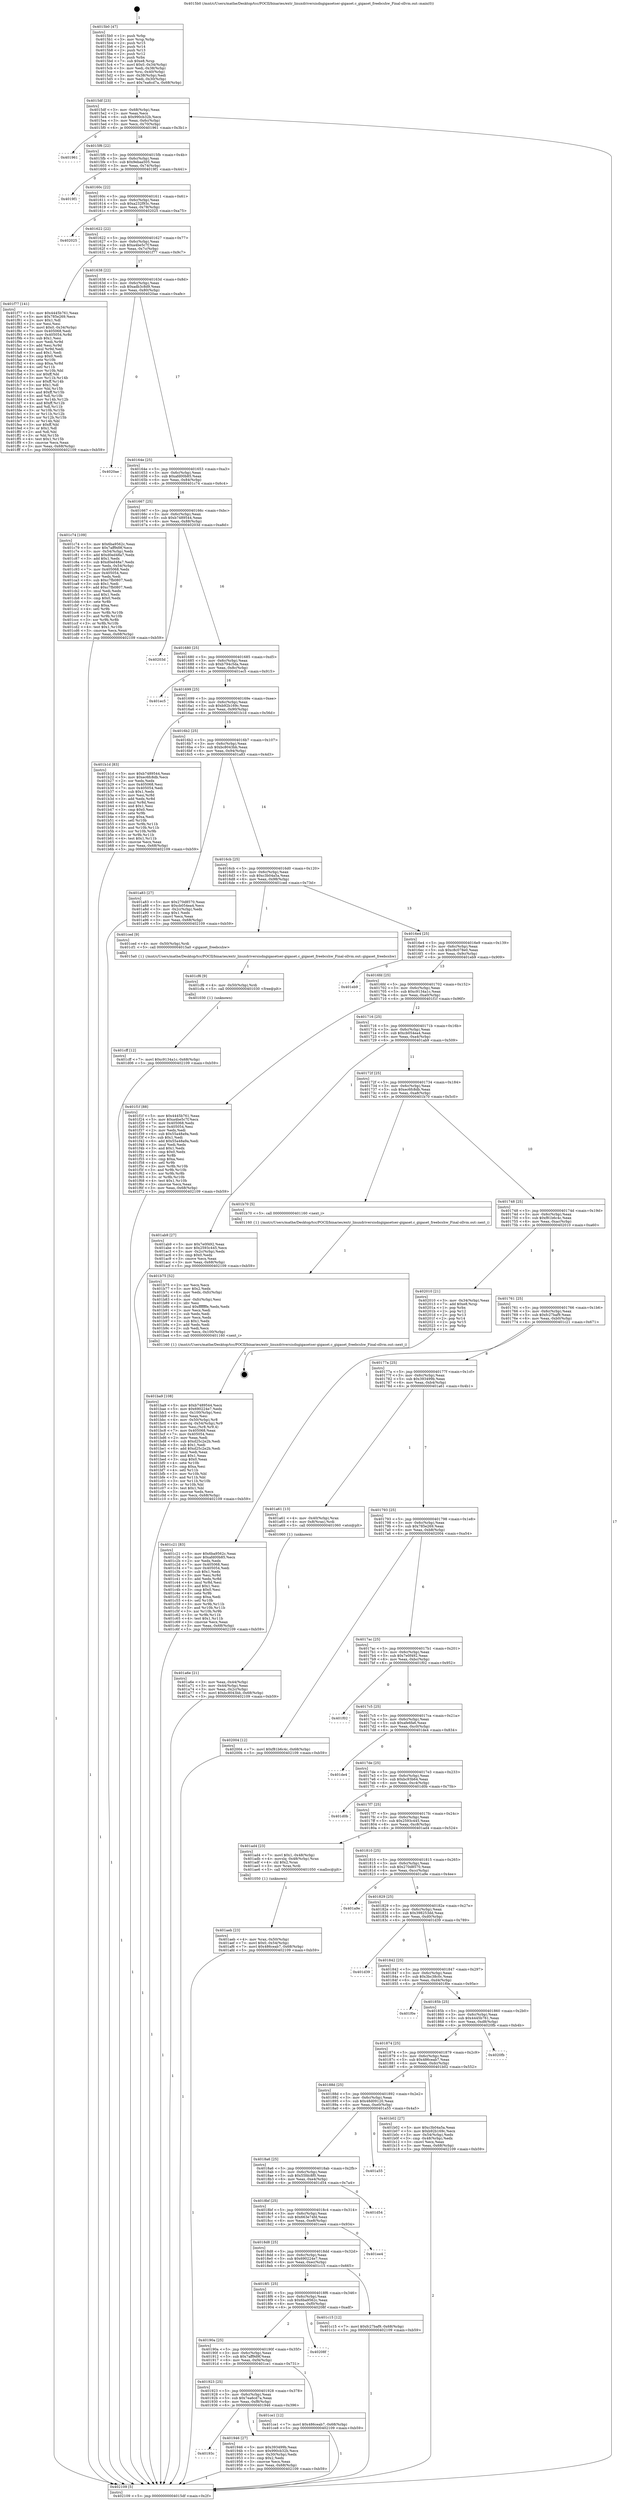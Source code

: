 digraph "0x4015b0" {
  label = "0x4015b0 (/mnt/c/Users/mathe/Desktop/tcc/POCII/binaries/extr_linuxdriversisdngigasetser-gigaset.c_gigaset_freebcshw_Final-ollvm.out::main(0))"
  labelloc = "t"
  node[shape=record]

  Entry [label="",width=0.3,height=0.3,shape=circle,fillcolor=black,style=filled]
  "0x4015df" [label="{
     0x4015df [23]\l
     | [instrs]\l
     &nbsp;&nbsp;0x4015df \<+3\>: mov -0x68(%rbp),%eax\l
     &nbsp;&nbsp;0x4015e2 \<+2\>: mov %eax,%ecx\l
     &nbsp;&nbsp;0x4015e4 \<+6\>: sub $0x990cb32b,%ecx\l
     &nbsp;&nbsp;0x4015ea \<+3\>: mov %eax,-0x6c(%rbp)\l
     &nbsp;&nbsp;0x4015ed \<+3\>: mov %ecx,-0x70(%rbp)\l
     &nbsp;&nbsp;0x4015f0 \<+6\>: je 0000000000401961 \<main+0x3b1\>\l
  }"]
  "0x401961" [label="{
     0x401961\l
  }", style=dashed]
  "0x4015f6" [label="{
     0x4015f6 [22]\l
     | [instrs]\l
     &nbsp;&nbsp;0x4015f6 \<+5\>: jmp 00000000004015fb \<main+0x4b\>\l
     &nbsp;&nbsp;0x4015fb \<+3\>: mov -0x6c(%rbp),%eax\l
     &nbsp;&nbsp;0x4015fe \<+5\>: sub $0x9ebaa505,%eax\l
     &nbsp;&nbsp;0x401603 \<+3\>: mov %eax,-0x74(%rbp)\l
     &nbsp;&nbsp;0x401606 \<+6\>: je 00000000004019f1 \<main+0x441\>\l
  }"]
  Exit [label="",width=0.3,height=0.3,shape=circle,fillcolor=black,style=filled,peripheries=2]
  "0x4019f1" [label="{
     0x4019f1\l
  }", style=dashed]
  "0x40160c" [label="{
     0x40160c [22]\l
     | [instrs]\l
     &nbsp;&nbsp;0x40160c \<+5\>: jmp 0000000000401611 \<main+0x61\>\l
     &nbsp;&nbsp;0x401611 \<+3\>: mov -0x6c(%rbp),%eax\l
     &nbsp;&nbsp;0x401614 \<+5\>: sub $0xa232f93c,%eax\l
     &nbsp;&nbsp;0x401619 \<+3\>: mov %eax,-0x78(%rbp)\l
     &nbsp;&nbsp;0x40161c \<+6\>: je 0000000000402025 \<main+0xa75\>\l
  }"]
  "0x401cff" [label="{
     0x401cff [12]\l
     | [instrs]\l
     &nbsp;&nbsp;0x401cff \<+7\>: movl $0xc9134a1c,-0x68(%rbp)\l
     &nbsp;&nbsp;0x401d06 \<+5\>: jmp 0000000000402109 \<main+0xb59\>\l
  }"]
  "0x402025" [label="{
     0x402025\l
  }", style=dashed]
  "0x401622" [label="{
     0x401622 [22]\l
     | [instrs]\l
     &nbsp;&nbsp;0x401622 \<+5\>: jmp 0000000000401627 \<main+0x77\>\l
     &nbsp;&nbsp;0x401627 \<+3\>: mov -0x6c(%rbp),%eax\l
     &nbsp;&nbsp;0x40162a \<+5\>: sub $0xa4be5c7f,%eax\l
     &nbsp;&nbsp;0x40162f \<+3\>: mov %eax,-0x7c(%rbp)\l
     &nbsp;&nbsp;0x401632 \<+6\>: je 0000000000401f77 \<main+0x9c7\>\l
  }"]
  "0x401cf6" [label="{
     0x401cf6 [9]\l
     | [instrs]\l
     &nbsp;&nbsp;0x401cf6 \<+4\>: mov -0x50(%rbp),%rdi\l
     &nbsp;&nbsp;0x401cfa \<+5\>: call 0000000000401030 \<free@plt\>\l
     | [calls]\l
     &nbsp;&nbsp;0x401030 \{1\} (unknown)\l
  }"]
  "0x401f77" [label="{
     0x401f77 [141]\l
     | [instrs]\l
     &nbsp;&nbsp;0x401f77 \<+5\>: mov $0x4445b761,%eax\l
     &nbsp;&nbsp;0x401f7c \<+5\>: mov $0x785e269,%ecx\l
     &nbsp;&nbsp;0x401f81 \<+2\>: mov $0x1,%dl\l
     &nbsp;&nbsp;0x401f83 \<+2\>: xor %esi,%esi\l
     &nbsp;&nbsp;0x401f85 \<+7\>: movl $0x0,-0x34(%rbp)\l
     &nbsp;&nbsp;0x401f8c \<+7\>: mov 0x405068,%edi\l
     &nbsp;&nbsp;0x401f93 \<+8\>: mov 0x405054,%r8d\l
     &nbsp;&nbsp;0x401f9b \<+3\>: sub $0x1,%esi\l
     &nbsp;&nbsp;0x401f9e \<+3\>: mov %edi,%r9d\l
     &nbsp;&nbsp;0x401fa1 \<+3\>: add %esi,%r9d\l
     &nbsp;&nbsp;0x401fa4 \<+4\>: imul %r9d,%edi\l
     &nbsp;&nbsp;0x401fa8 \<+3\>: and $0x1,%edi\l
     &nbsp;&nbsp;0x401fab \<+3\>: cmp $0x0,%edi\l
     &nbsp;&nbsp;0x401fae \<+4\>: sete %r10b\l
     &nbsp;&nbsp;0x401fb2 \<+4\>: cmp $0xa,%r8d\l
     &nbsp;&nbsp;0x401fb6 \<+4\>: setl %r11b\l
     &nbsp;&nbsp;0x401fba \<+3\>: mov %r10b,%bl\l
     &nbsp;&nbsp;0x401fbd \<+3\>: xor $0xff,%bl\l
     &nbsp;&nbsp;0x401fc0 \<+3\>: mov %r11b,%r14b\l
     &nbsp;&nbsp;0x401fc3 \<+4\>: xor $0xff,%r14b\l
     &nbsp;&nbsp;0x401fc7 \<+3\>: xor $0x1,%dl\l
     &nbsp;&nbsp;0x401fca \<+3\>: mov %bl,%r15b\l
     &nbsp;&nbsp;0x401fcd \<+4\>: and $0xff,%r15b\l
     &nbsp;&nbsp;0x401fd1 \<+3\>: and %dl,%r10b\l
     &nbsp;&nbsp;0x401fd4 \<+3\>: mov %r14b,%r12b\l
     &nbsp;&nbsp;0x401fd7 \<+4\>: and $0xff,%r12b\l
     &nbsp;&nbsp;0x401fdb \<+3\>: and %dl,%r11b\l
     &nbsp;&nbsp;0x401fde \<+3\>: or %r10b,%r15b\l
     &nbsp;&nbsp;0x401fe1 \<+3\>: or %r11b,%r12b\l
     &nbsp;&nbsp;0x401fe4 \<+3\>: xor %r12b,%r15b\l
     &nbsp;&nbsp;0x401fe7 \<+3\>: or %r14b,%bl\l
     &nbsp;&nbsp;0x401fea \<+3\>: xor $0xff,%bl\l
     &nbsp;&nbsp;0x401fed \<+3\>: or $0x1,%dl\l
     &nbsp;&nbsp;0x401ff0 \<+2\>: and %dl,%bl\l
     &nbsp;&nbsp;0x401ff2 \<+3\>: or %bl,%r15b\l
     &nbsp;&nbsp;0x401ff5 \<+4\>: test $0x1,%r15b\l
     &nbsp;&nbsp;0x401ff9 \<+3\>: cmovne %ecx,%eax\l
     &nbsp;&nbsp;0x401ffc \<+3\>: mov %eax,-0x68(%rbp)\l
     &nbsp;&nbsp;0x401fff \<+5\>: jmp 0000000000402109 \<main+0xb59\>\l
  }"]
  "0x401638" [label="{
     0x401638 [22]\l
     | [instrs]\l
     &nbsp;&nbsp;0x401638 \<+5\>: jmp 000000000040163d \<main+0x8d\>\l
     &nbsp;&nbsp;0x40163d \<+3\>: mov -0x6c(%rbp),%eax\l
     &nbsp;&nbsp;0x401640 \<+5\>: sub $0xadb3c8d9,%eax\l
     &nbsp;&nbsp;0x401645 \<+3\>: mov %eax,-0x80(%rbp)\l
     &nbsp;&nbsp;0x401648 \<+6\>: je 00000000004020ae \<main+0xafe\>\l
  }"]
  "0x401ba9" [label="{
     0x401ba9 [108]\l
     | [instrs]\l
     &nbsp;&nbsp;0x401ba9 \<+5\>: mov $0xb7489544,%ecx\l
     &nbsp;&nbsp;0x401bae \<+5\>: mov $0x690224e7,%edx\l
     &nbsp;&nbsp;0x401bb3 \<+6\>: mov -0x100(%rbp),%esi\l
     &nbsp;&nbsp;0x401bb9 \<+3\>: imul %eax,%esi\l
     &nbsp;&nbsp;0x401bbc \<+4\>: mov -0x50(%rbp),%r8\l
     &nbsp;&nbsp;0x401bc0 \<+4\>: movslq -0x54(%rbp),%r9\l
     &nbsp;&nbsp;0x401bc4 \<+4\>: mov %esi,(%r8,%r9,4)\l
     &nbsp;&nbsp;0x401bc8 \<+7\>: mov 0x405068,%eax\l
     &nbsp;&nbsp;0x401bcf \<+7\>: mov 0x405054,%esi\l
     &nbsp;&nbsp;0x401bd6 \<+2\>: mov %eax,%edi\l
     &nbsp;&nbsp;0x401bd8 \<+6\>: sub $0xd25c2e2b,%edi\l
     &nbsp;&nbsp;0x401bde \<+3\>: sub $0x1,%edi\l
     &nbsp;&nbsp;0x401be1 \<+6\>: add $0xd25c2e2b,%edi\l
     &nbsp;&nbsp;0x401be7 \<+3\>: imul %edi,%eax\l
     &nbsp;&nbsp;0x401bea \<+3\>: and $0x1,%eax\l
     &nbsp;&nbsp;0x401bed \<+3\>: cmp $0x0,%eax\l
     &nbsp;&nbsp;0x401bf0 \<+4\>: sete %r10b\l
     &nbsp;&nbsp;0x401bf4 \<+3\>: cmp $0xa,%esi\l
     &nbsp;&nbsp;0x401bf7 \<+4\>: setl %r11b\l
     &nbsp;&nbsp;0x401bfb \<+3\>: mov %r10b,%bl\l
     &nbsp;&nbsp;0x401bfe \<+3\>: and %r11b,%bl\l
     &nbsp;&nbsp;0x401c01 \<+3\>: xor %r11b,%r10b\l
     &nbsp;&nbsp;0x401c04 \<+3\>: or %r10b,%bl\l
     &nbsp;&nbsp;0x401c07 \<+3\>: test $0x1,%bl\l
     &nbsp;&nbsp;0x401c0a \<+3\>: cmovne %edx,%ecx\l
     &nbsp;&nbsp;0x401c0d \<+3\>: mov %ecx,-0x68(%rbp)\l
     &nbsp;&nbsp;0x401c10 \<+5\>: jmp 0000000000402109 \<main+0xb59\>\l
  }"]
  "0x4020ae" [label="{
     0x4020ae\l
  }", style=dashed]
  "0x40164e" [label="{
     0x40164e [25]\l
     | [instrs]\l
     &nbsp;&nbsp;0x40164e \<+5\>: jmp 0000000000401653 \<main+0xa3\>\l
     &nbsp;&nbsp;0x401653 \<+3\>: mov -0x6c(%rbp),%eax\l
     &nbsp;&nbsp;0x401656 \<+5\>: sub $0xafd00b85,%eax\l
     &nbsp;&nbsp;0x40165b \<+6\>: mov %eax,-0x84(%rbp)\l
     &nbsp;&nbsp;0x401661 \<+6\>: je 0000000000401c74 \<main+0x6c4\>\l
  }"]
  "0x401b75" [label="{
     0x401b75 [52]\l
     | [instrs]\l
     &nbsp;&nbsp;0x401b75 \<+2\>: xor %ecx,%ecx\l
     &nbsp;&nbsp;0x401b77 \<+5\>: mov $0x2,%edx\l
     &nbsp;&nbsp;0x401b7c \<+6\>: mov %edx,-0xfc(%rbp)\l
     &nbsp;&nbsp;0x401b82 \<+1\>: cltd\l
     &nbsp;&nbsp;0x401b83 \<+6\>: mov -0xfc(%rbp),%esi\l
     &nbsp;&nbsp;0x401b89 \<+2\>: idiv %esi\l
     &nbsp;&nbsp;0x401b8b \<+6\>: imul $0xfffffffe,%edx,%edx\l
     &nbsp;&nbsp;0x401b91 \<+2\>: mov %ecx,%edi\l
     &nbsp;&nbsp;0x401b93 \<+2\>: sub %edx,%edi\l
     &nbsp;&nbsp;0x401b95 \<+2\>: mov %ecx,%edx\l
     &nbsp;&nbsp;0x401b97 \<+3\>: sub $0x1,%edx\l
     &nbsp;&nbsp;0x401b9a \<+2\>: add %edx,%edi\l
     &nbsp;&nbsp;0x401b9c \<+2\>: sub %edi,%ecx\l
     &nbsp;&nbsp;0x401b9e \<+6\>: mov %ecx,-0x100(%rbp)\l
     &nbsp;&nbsp;0x401ba4 \<+5\>: call 0000000000401160 \<next_i\>\l
     | [calls]\l
     &nbsp;&nbsp;0x401160 \{1\} (/mnt/c/Users/mathe/Desktop/tcc/POCII/binaries/extr_linuxdriversisdngigasetser-gigaset.c_gigaset_freebcshw_Final-ollvm.out::next_i)\l
  }"]
  "0x401c74" [label="{
     0x401c74 [109]\l
     | [instrs]\l
     &nbsp;&nbsp;0x401c74 \<+5\>: mov $0x6ba9562c,%eax\l
     &nbsp;&nbsp;0x401c79 \<+5\>: mov $0x7aff9d9f,%ecx\l
     &nbsp;&nbsp;0x401c7e \<+3\>: mov -0x54(%rbp),%edx\l
     &nbsp;&nbsp;0x401c81 \<+6\>: add $0xd0ed48a7,%edx\l
     &nbsp;&nbsp;0x401c87 \<+3\>: add $0x1,%edx\l
     &nbsp;&nbsp;0x401c8a \<+6\>: sub $0xd0ed48a7,%edx\l
     &nbsp;&nbsp;0x401c90 \<+3\>: mov %edx,-0x54(%rbp)\l
     &nbsp;&nbsp;0x401c93 \<+7\>: mov 0x405068,%edx\l
     &nbsp;&nbsp;0x401c9a \<+7\>: mov 0x405054,%esi\l
     &nbsp;&nbsp;0x401ca1 \<+2\>: mov %edx,%edi\l
     &nbsp;&nbsp;0x401ca3 \<+6\>: sub $0xc7fb0807,%edi\l
     &nbsp;&nbsp;0x401ca9 \<+3\>: sub $0x1,%edi\l
     &nbsp;&nbsp;0x401cac \<+6\>: add $0xc7fb0807,%edi\l
     &nbsp;&nbsp;0x401cb2 \<+3\>: imul %edi,%edx\l
     &nbsp;&nbsp;0x401cb5 \<+3\>: and $0x1,%edx\l
     &nbsp;&nbsp;0x401cb8 \<+3\>: cmp $0x0,%edx\l
     &nbsp;&nbsp;0x401cbb \<+4\>: sete %r8b\l
     &nbsp;&nbsp;0x401cbf \<+3\>: cmp $0xa,%esi\l
     &nbsp;&nbsp;0x401cc2 \<+4\>: setl %r9b\l
     &nbsp;&nbsp;0x401cc6 \<+3\>: mov %r8b,%r10b\l
     &nbsp;&nbsp;0x401cc9 \<+3\>: and %r9b,%r10b\l
     &nbsp;&nbsp;0x401ccc \<+3\>: xor %r9b,%r8b\l
     &nbsp;&nbsp;0x401ccf \<+3\>: or %r8b,%r10b\l
     &nbsp;&nbsp;0x401cd2 \<+4\>: test $0x1,%r10b\l
     &nbsp;&nbsp;0x401cd6 \<+3\>: cmovne %ecx,%eax\l
     &nbsp;&nbsp;0x401cd9 \<+3\>: mov %eax,-0x68(%rbp)\l
     &nbsp;&nbsp;0x401cdc \<+5\>: jmp 0000000000402109 \<main+0xb59\>\l
  }"]
  "0x401667" [label="{
     0x401667 [25]\l
     | [instrs]\l
     &nbsp;&nbsp;0x401667 \<+5\>: jmp 000000000040166c \<main+0xbc\>\l
     &nbsp;&nbsp;0x40166c \<+3\>: mov -0x6c(%rbp),%eax\l
     &nbsp;&nbsp;0x40166f \<+5\>: sub $0xb7489544,%eax\l
     &nbsp;&nbsp;0x401674 \<+6\>: mov %eax,-0x88(%rbp)\l
     &nbsp;&nbsp;0x40167a \<+6\>: je 000000000040203d \<main+0xa8d\>\l
  }"]
  "0x401aeb" [label="{
     0x401aeb [23]\l
     | [instrs]\l
     &nbsp;&nbsp;0x401aeb \<+4\>: mov %rax,-0x50(%rbp)\l
     &nbsp;&nbsp;0x401aef \<+7\>: movl $0x0,-0x54(%rbp)\l
     &nbsp;&nbsp;0x401af6 \<+7\>: movl $0x486ceab7,-0x68(%rbp)\l
     &nbsp;&nbsp;0x401afd \<+5\>: jmp 0000000000402109 \<main+0xb59\>\l
  }"]
  "0x40203d" [label="{
     0x40203d\l
  }", style=dashed]
  "0x401680" [label="{
     0x401680 [25]\l
     | [instrs]\l
     &nbsp;&nbsp;0x401680 \<+5\>: jmp 0000000000401685 \<main+0xd5\>\l
     &nbsp;&nbsp;0x401685 \<+3\>: mov -0x6c(%rbp),%eax\l
     &nbsp;&nbsp;0x401688 \<+5\>: sub $0xb794c5da,%eax\l
     &nbsp;&nbsp;0x40168d \<+6\>: mov %eax,-0x8c(%rbp)\l
     &nbsp;&nbsp;0x401693 \<+6\>: je 0000000000401ec5 \<main+0x915\>\l
  }"]
  "0x401a6e" [label="{
     0x401a6e [21]\l
     | [instrs]\l
     &nbsp;&nbsp;0x401a6e \<+3\>: mov %eax,-0x44(%rbp)\l
     &nbsp;&nbsp;0x401a71 \<+3\>: mov -0x44(%rbp),%eax\l
     &nbsp;&nbsp;0x401a74 \<+3\>: mov %eax,-0x2c(%rbp)\l
     &nbsp;&nbsp;0x401a77 \<+7\>: movl $0xbc8043bb,-0x68(%rbp)\l
     &nbsp;&nbsp;0x401a7e \<+5\>: jmp 0000000000402109 \<main+0xb59\>\l
  }"]
  "0x401ec5" [label="{
     0x401ec5\l
  }", style=dashed]
  "0x401699" [label="{
     0x401699 [25]\l
     | [instrs]\l
     &nbsp;&nbsp;0x401699 \<+5\>: jmp 000000000040169e \<main+0xee\>\l
     &nbsp;&nbsp;0x40169e \<+3\>: mov -0x6c(%rbp),%eax\l
     &nbsp;&nbsp;0x4016a1 \<+5\>: sub $0xb92b169c,%eax\l
     &nbsp;&nbsp;0x4016a6 \<+6\>: mov %eax,-0x90(%rbp)\l
     &nbsp;&nbsp;0x4016ac \<+6\>: je 0000000000401b1d \<main+0x56d\>\l
  }"]
  "0x4015b0" [label="{
     0x4015b0 [47]\l
     | [instrs]\l
     &nbsp;&nbsp;0x4015b0 \<+1\>: push %rbp\l
     &nbsp;&nbsp;0x4015b1 \<+3\>: mov %rsp,%rbp\l
     &nbsp;&nbsp;0x4015b4 \<+2\>: push %r15\l
     &nbsp;&nbsp;0x4015b6 \<+2\>: push %r14\l
     &nbsp;&nbsp;0x4015b8 \<+2\>: push %r13\l
     &nbsp;&nbsp;0x4015ba \<+2\>: push %r12\l
     &nbsp;&nbsp;0x4015bc \<+1\>: push %rbx\l
     &nbsp;&nbsp;0x4015bd \<+7\>: sub $0xe8,%rsp\l
     &nbsp;&nbsp;0x4015c4 \<+7\>: movl $0x0,-0x34(%rbp)\l
     &nbsp;&nbsp;0x4015cb \<+3\>: mov %edi,-0x38(%rbp)\l
     &nbsp;&nbsp;0x4015ce \<+4\>: mov %rsi,-0x40(%rbp)\l
     &nbsp;&nbsp;0x4015d2 \<+3\>: mov -0x38(%rbp),%edi\l
     &nbsp;&nbsp;0x4015d5 \<+3\>: mov %edi,-0x30(%rbp)\l
     &nbsp;&nbsp;0x4015d8 \<+7\>: movl $0x7ea6cd7a,-0x68(%rbp)\l
  }"]
  "0x401b1d" [label="{
     0x401b1d [83]\l
     | [instrs]\l
     &nbsp;&nbsp;0x401b1d \<+5\>: mov $0xb7489544,%eax\l
     &nbsp;&nbsp;0x401b22 \<+5\>: mov $0xec6fc8db,%ecx\l
     &nbsp;&nbsp;0x401b27 \<+2\>: xor %edx,%edx\l
     &nbsp;&nbsp;0x401b29 \<+7\>: mov 0x405068,%esi\l
     &nbsp;&nbsp;0x401b30 \<+7\>: mov 0x405054,%edi\l
     &nbsp;&nbsp;0x401b37 \<+3\>: sub $0x1,%edx\l
     &nbsp;&nbsp;0x401b3a \<+3\>: mov %esi,%r8d\l
     &nbsp;&nbsp;0x401b3d \<+3\>: add %edx,%r8d\l
     &nbsp;&nbsp;0x401b40 \<+4\>: imul %r8d,%esi\l
     &nbsp;&nbsp;0x401b44 \<+3\>: and $0x1,%esi\l
     &nbsp;&nbsp;0x401b47 \<+3\>: cmp $0x0,%esi\l
     &nbsp;&nbsp;0x401b4a \<+4\>: sete %r9b\l
     &nbsp;&nbsp;0x401b4e \<+3\>: cmp $0xa,%edi\l
     &nbsp;&nbsp;0x401b51 \<+4\>: setl %r10b\l
     &nbsp;&nbsp;0x401b55 \<+3\>: mov %r9b,%r11b\l
     &nbsp;&nbsp;0x401b58 \<+3\>: and %r10b,%r11b\l
     &nbsp;&nbsp;0x401b5b \<+3\>: xor %r10b,%r9b\l
     &nbsp;&nbsp;0x401b5e \<+3\>: or %r9b,%r11b\l
     &nbsp;&nbsp;0x401b61 \<+4\>: test $0x1,%r11b\l
     &nbsp;&nbsp;0x401b65 \<+3\>: cmovne %ecx,%eax\l
     &nbsp;&nbsp;0x401b68 \<+3\>: mov %eax,-0x68(%rbp)\l
     &nbsp;&nbsp;0x401b6b \<+5\>: jmp 0000000000402109 \<main+0xb59\>\l
  }"]
  "0x4016b2" [label="{
     0x4016b2 [25]\l
     | [instrs]\l
     &nbsp;&nbsp;0x4016b2 \<+5\>: jmp 00000000004016b7 \<main+0x107\>\l
     &nbsp;&nbsp;0x4016b7 \<+3\>: mov -0x6c(%rbp),%eax\l
     &nbsp;&nbsp;0x4016ba \<+5\>: sub $0xbc8043bb,%eax\l
     &nbsp;&nbsp;0x4016bf \<+6\>: mov %eax,-0x94(%rbp)\l
     &nbsp;&nbsp;0x4016c5 \<+6\>: je 0000000000401a83 \<main+0x4d3\>\l
  }"]
  "0x402109" [label="{
     0x402109 [5]\l
     | [instrs]\l
     &nbsp;&nbsp;0x402109 \<+5\>: jmp 00000000004015df \<main+0x2f\>\l
  }"]
  "0x401a83" [label="{
     0x401a83 [27]\l
     | [instrs]\l
     &nbsp;&nbsp;0x401a83 \<+5\>: mov $0x270d8570,%eax\l
     &nbsp;&nbsp;0x401a88 \<+5\>: mov $0xcb054ea4,%ecx\l
     &nbsp;&nbsp;0x401a8d \<+3\>: mov -0x2c(%rbp),%edx\l
     &nbsp;&nbsp;0x401a90 \<+3\>: cmp $0x1,%edx\l
     &nbsp;&nbsp;0x401a93 \<+3\>: cmovl %ecx,%eax\l
     &nbsp;&nbsp;0x401a96 \<+3\>: mov %eax,-0x68(%rbp)\l
     &nbsp;&nbsp;0x401a99 \<+5\>: jmp 0000000000402109 \<main+0xb59\>\l
  }"]
  "0x4016cb" [label="{
     0x4016cb [25]\l
     | [instrs]\l
     &nbsp;&nbsp;0x4016cb \<+5\>: jmp 00000000004016d0 \<main+0x120\>\l
     &nbsp;&nbsp;0x4016d0 \<+3\>: mov -0x6c(%rbp),%eax\l
     &nbsp;&nbsp;0x4016d3 \<+5\>: sub $0xc3b04a5a,%eax\l
     &nbsp;&nbsp;0x4016d8 \<+6\>: mov %eax,-0x98(%rbp)\l
     &nbsp;&nbsp;0x4016de \<+6\>: je 0000000000401ced \<main+0x73d\>\l
  }"]
  "0x40193c" [label="{
     0x40193c\l
  }", style=dashed]
  "0x401ced" [label="{
     0x401ced [9]\l
     | [instrs]\l
     &nbsp;&nbsp;0x401ced \<+4\>: mov -0x50(%rbp),%rdi\l
     &nbsp;&nbsp;0x401cf1 \<+5\>: call 00000000004015a0 \<gigaset_freebcshw\>\l
     | [calls]\l
     &nbsp;&nbsp;0x4015a0 \{1\} (/mnt/c/Users/mathe/Desktop/tcc/POCII/binaries/extr_linuxdriversisdngigasetser-gigaset.c_gigaset_freebcshw_Final-ollvm.out::gigaset_freebcshw)\l
  }"]
  "0x4016e4" [label="{
     0x4016e4 [25]\l
     | [instrs]\l
     &nbsp;&nbsp;0x4016e4 \<+5\>: jmp 00000000004016e9 \<main+0x139\>\l
     &nbsp;&nbsp;0x4016e9 \<+3\>: mov -0x6c(%rbp),%eax\l
     &nbsp;&nbsp;0x4016ec \<+5\>: sub $0xc8c078e0,%eax\l
     &nbsp;&nbsp;0x4016f1 \<+6\>: mov %eax,-0x9c(%rbp)\l
     &nbsp;&nbsp;0x4016f7 \<+6\>: je 0000000000401eb9 \<main+0x909\>\l
  }"]
  "0x401946" [label="{
     0x401946 [27]\l
     | [instrs]\l
     &nbsp;&nbsp;0x401946 \<+5\>: mov $0x393499b,%eax\l
     &nbsp;&nbsp;0x40194b \<+5\>: mov $0x990cb32b,%ecx\l
     &nbsp;&nbsp;0x401950 \<+3\>: mov -0x30(%rbp),%edx\l
     &nbsp;&nbsp;0x401953 \<+3\>: cmp $0x2,%edx\l
     &nbsp;&nbsp;0x401956 \<+3\>: cmovne %ecx,%eax\l
     &nbsp;&nbsp;0x401959 \<+3\>: mov %eax,-0x68(%rbp)\l
     &nbsp;&nbsp;0x40195c \<+5\>: jmp 0000000000402109 \<main+0xb59\>\l
  }"]
  "0x401eb9" [label="{
     0x401eb9\l
  }", style=dashed]
  "0x4016fd" [label="{
     0x4016fd [25]\l
     | [instrs]\l
     &nbsp;&nbsp;0x4016fd \<+5\>: jmp 0000000000401702 \<main+0x152\>\l
     &nbsp;&nbsp;0x401702 \<+3\>: mov -0x6c(%rbp),%eax\l
     &nbsp;&nbsp;0x401705 \<+5\>: sub $0xc9134a1c,%eax\l
     &nbsp;&nbsp;0x40170a \<+6\>: mov %eax,-0xa0(%rbp)\l
     &nbsp;&nbsp;0x401710 \<+6\>: je 0000000000401f1f \<main+0x96f\>\l
  }"]
  "0x401923" [label="{
     0x401923 [25]\l
     | [instrs]\l
     &nbsp;&nbsp;0x401923 \<+5\>: jmp 0000000000401928 \<main+0x378\>\l
     &nbsp;&nbsp;0x401928 \<+3\>: mov -0x6c(%rbp),%eax\l
     &nbsp;&nbsp;0x40192b \<+5\>: sub $0x7ea6cd7a,%eax\l
     &nbsp;&nbsp;0x401930 \<+6\>: mov %eax,-0xf8(%rbp)\l
     &nbsp;&nbsp;0x401936 \<+6\>: je 0000000000401946 \<main+0x396\>\l
  }"]
  "0x401f1f" [label="{
     0x401f1f [88]\l
     | [instrs]\l
     &nbsp;&nbsp;0x401f1f \<+5\>: mov $0x4445b761,%eax\l
     &nbsp;&nbsp;0x401f24 \<+5\>: mov $0xa4be5c7f,%ecx\l
     &nbsp;&nbsp;0x401f29 \<+7\>: mov 0x405068,%edx\l
     &nbsp;&nbsp;0x401f30 \<+7\>: mov 0x405054,%esi\l
     &nbsp;&nbsp;0x401f37 \<+2\>: mov %edx,%edi\l
     &nbsp;&nbsp;0x401f39 \<+6\>: sub $0x55a48a9a,%edi\l
     &nbsp;&nbsp;0x401f3f \<+3\>: sub $0x1,%edi\l
     &nbsp;&nbsp;0x401f42 \<+6\>: add $0x55a48a9a,%edi\l
     &nbsp;&nbsp;0x401f48 \<+3\>: imul %edi,%edx\l
     &nbsp;&nbsp;0x401f4b \<+3\>: and $0x1,%edx\l
     &nbsp;&nbsp;0x401f4e \<+3\>: cmp $0x0,%edx\l
     &nbsp;&nbsp;0x401f51 \<+4\>: sete %r8b\l
     &nbsp;&nbsp;0x401f55 \<+3\>: cmp $0xa,%esi\l
     &nbsp;&nbsp;0x401f58 \<+4\>: setl %r9b\l
     &nbsp;&nbsp;0x401f5c \<+3\>: mov %r8b,%r10b\l
     &nbsp;&nbsp;0x401f5f \<+3\>: and %r9b,%r10b\l
     &nbsp;&nbsp;0x401f62 \<+3\>: xor %r9b,%r8b\l
     &nbsp;&nbsp;0x401f65 \<+3\>: or %r8b,%r10b\l
     &nbsp;&nbsp;0x401f68 \<+4\>: test $0x1,%r10b\l
     &nbsp;&nbsp;0x401f6c \<+3\>: cmovne %ecx,%eax\l
     &nbsp;&nbsp;0x401f6f \<+3\>: mov %eax,-0x68(%rbp)\l
     &nbsp;&nbsp;0x401f72 \<+5\>: jmp 0000000000402109 \<main+0xb59\>\l
  }"]
  "0x401716" [label="{
     0x401716 [25]\l
     | [instrs]\l
     &nbsp;&nbsp;0x401716 \<+5\>: jmp 000000000040171b \<main+0x16b\>\l
     &nbsp;&nbsp;0x40171b \<+3\>: mov -0x6c(%rbp),%eax\l
     &nbsp;&nbsp;0x40171e \<+5\>: sub $0xcb054ea4,%eax\l
     &nbsp;&nbsp;0x401723 \<+6\>: mov %eax,-0xa4(%rbp)\l
     &nbsp;&nbsp;0x401729 \<+6\>: je 0000000000401ab9 \<main+0x509\>\l
  }"]
  "0x401ce1" [label="{
     0x401ce1 [12]\l
     | [instrs]\l
     &nbsp;&nbsp;0x401ce1 \<+7\>: movl $0x486ceab7,-0x68(%rbp)\l
     &nbsp;&nbsp;0x401ce8 \<+5\>: jmp 0000000000402109 \<main+0xb59\>\l
  }"]
  "0x401ab9" [label="{
     0x401ab9 [27]\l
     | [instrs]\l
     &nbsp;&nbsp;0x401ab9 \<+5\>: mov $0x7e0f492,%eax\l
     &nbsp;&nbsp;0x401abe \<+5\>: mov $0x2593c445,%ecx\l
     &nbsp;&nbsp;0x401ac3 \<+3\>: mov -0x2c(%rbp),%edx\l
     &nbsp;&nbsp;0x401ac6 \<+3\>: cmp $0x0,%edx\l
     &nbsp;&nbsp;0x401ac9 \<+3\>: cmove %ecx,%eax\l
     &nbsp;&nbsp;0x401acc \<+3\>: mov %eax,-0x68(%rbp)\l
     &nbsp;&nbsp;0x401acf \<+5\>: jmp 0000000000402109 \<main+0xb59\>\l
  }"]
  "0x40172f" [label="{
     0x40172f [25]\l
     | [instrs]\l
     &nbsp;&nbsp;0x40172f \<+5\>: jmp 0000000000401734 \<main+0x184\>\l
     &nbsp;&nbsp;0x401734 \<+3\>: mov -0x6c(%rbp),%eax\l
     &nbsp;&nbsp;0x401737 \<+5\>: sub $0xec6fc8db,%eax\l
     &nbsp;&nbsp;0x40173c \<+6\>: mov %eax,-0xa8(%rbp)\l
     &nbsp;&nbsp;0x401742 \<+6\>: je 0000000000401b70 \<main+0x5c0\>\l
  }"]
  "0x40190a" [label="{
     0x40190a [25]\l
     | [instrs]\l
     &nbsp;&nbsp;0x40190a \<+5\>: jmp 000000000040190f \<main+0x35f\>\l
     &nbsp;&nbsp;0x40190f \<+3\>: mov -0x6c(%rbp),%eax\l
     &nbsp;&nbsp;0x401912 \<+5\>: sub $0x7aff9d9f,%eax\l
     &nbsp;&nbsp;0x401917 \<+6\>: mov %eax,-0xf4(%rbp)\l
     &nbsp;&nbsp;0x40191d \<+6\>: je 0000000000401ce1 \<main+0x731\>\l
  }"]
  "0x401b70" [label="{
     0x401b70 [5]\l
     | [instrs]\l
     &nbsp;&nbsp;0x401b70 \<+5\>: call 0000000000401160 \<next_i\>\l
     | [calls]\l
     &nbsp;&nbsp;0x401160 \{1\} (/mnt/c/Users/mathe/Desktop/tcc/POCII/binaries/extr_linuxdriversisdngigasetser-gigaset.c_gigaset_freebcshw_Final-ollvm.out::next_i)\l
  }"]
  "0x401748" [label="{
     0x401748 [25]\l
     | [instrs]\l
     &nbsp;&nbsp;0x401748 \<+5\>: jmp 000000000040174d \<main+0x19d\>\l
     &nbsp;&nbsp;0x40174d \<+3\>: mov -0x6c(%rbp),%eax\l
     &nbsp;&nbsp;0x401750 \<+5\>: sub $0xf81b6c4c,%eax\l
     &nbsp;&nbsp;0x401755 \<+6\>: mov %eax,-0xac(%rbp)\l
     &nbsp;&nbsp;0x40175b \<+6\>: je 0000000000402010 \<main+0xa60\>\l
  }"]
  "0x40208f" [label="{
     0x40208f\l
  }", style=dashed]
  "0x402010" [label="{
     0x402010 [21]\l
     | [instrs]\l
     &nbsp;&nbsp;0x402010 \<+3\>: mov -0x34(%rbp),%eax\l
     &nbsp;&nbsp;0x402013 \<+7\>: add $0xe8,%rsp\l
     &nbsp;&nbsp;0x40201a \<+1\>: pop %rbx\l
     &nbsp;&nbsp;0x40201b \<+2\>: pop %r12\l
     &nbsp;&nbsp;0x40201d \<+2\>: pop %r13\l
     &nbsp;&nbsp;0x40201f \<+2\>: pop %r14\l
     &nbsp;&nbsp;0x402021 \<+2\>: pop %r15\l
     &nbsp;&nbsp;0x402023 \<+1\>: pop %rbp\l
     &nbsp;&nbsp;0x402024 \<+1\>: ret\l
  }"]
  "0x401761" [label="{
     0x401761 [25]\l
     | [instrs]\l
     &nbsp;&nbsp;0x401761 \<+5\>: jmp 0000000000401766 \<main+0x1b6\>\l
     &nbsp;&nbsp;0x401766 \<+3\>: mov -0x6c(%rbp),%eax\l
     &nbsp;&nbsp;0x401769 \<+5\>: sub $0xfc27baf9,%eax\l
     &nbsp;&nbsp;0x40176e \<+6\>: mov %eax,-0xb0(%rbp)\l
     &nbsp;&nbsp;0x401774 \<+6\>: je 0000000000401c21 \<main+0x671\>\l
  }"]
  "0x4018f1" [label="{
     0x4018f1 [25]\l
     | [instrs]\l
     &nbsp;&nbsp;0x4018f1 \<+5\>: jmp 00000000004018f6 \<main+0x346\>\l
     &nbsp;&nbsp;0x4018f6 \<+3\>: mov -0x6c(%rbp),%eax\l
     &nbsp;&nbsp;0x4018f9 \<+5\>: sub $0x6ba9562c,%eax\l
     &nbsp;&nbsp;0x4018fe \<+6\>: mov %eax,-0xf0(%rbp)\l
     &nbsp;&nbsp;0x401904 \<+6\>: je 000000000040208f \<main+0xadf\>\l
  }"]
  "0x401c21" [label="{
     0x401c21 [83]\l
     | [instrs]\l
     &nbsp;&nbsp;0x401c21 \<+5\>: mov $0x6ba9562c,%eax\l
     &nbsp;&nbsp;0x401c26 \<+5\>: mov $0xafd00b85,%ecx\l
     &nbsp;&nbsp;0x401c2b \<+2\>: xor %edx,%edx\l
     &nbsp;&nbsp;0x401c2d \<+7\>: mov 0x405068,%esi\l
     &nbsp;&nbsp;0x401c34 \<+7\>: mov 0x405054,%edi\l
     &nbsp;&nbsp;0x401c3b \<+3\>: sub $0x1,%edx\l
     &nbsp;&nbsp;0x401c3e \<+3\>: mov %esi,%r8d\l
     &nbsp;&nbsp;0x401c41 \<+3\>: add %edx,%r8d\l
     &nbsp;&nbsp;0x401c44 \<+4\>: imul %r8d,%esi\l
     &nbsp;&nbsp;0x401c48 \<+3\>: and $0x1,%esi\l
     &nbsp;&nbsp;0x401c4b \<+3\>: cmp $0x0,%esi\l
     &nbsp;&nbsp;0x401c4e \<+4\>: sete %r9b\l
     &nbsp;&nbsp;0x401c52 \<+3\>: cmp $0xa,%edi\l
     &nbsp;&nbsp;0x401c55 \<+4\>: setl %r10b\l
     &nbsp;&nbsp;0x401c59 \<+3\>: mov %r9b,%r11b\l
     &nbsp;&nbsp;0x401c5c \<+3\>: and %r10b,%r11b\l
     &nbsp;&nbsp;0x401c5f \<+3\>: xor %r10b,%r9b\l
     &nbsp;&nbsp;0x401c62 \<+3\>: or %r9b,%r11b\l
     &nbsp;&nbsp;0x401c65 \<+4\>: test $0x1,%r11b\l
     &nbsp;&nbsp;0x401c69 \<+3\>: cmovne %ecx,%eax\l
     &nbsp;&nbsp;0x401c6c \<+3\>: mov %eax,-0x68(%rbp)\l
     &nbsp;&nbsp;0x401c6f \<+5\>: jmp 0000000000402109 \<main+0xb59\>\l
  }"]
  "0x40177a" [label="{
     0x40177a [25]\l
     | [instrs]\l
     &nbsp;&nbsp;0x40177a \<+5\>: jmp 000000000040177f \<main+0x1cf\>\l
     &nbsp;&nbsp;0x40177f \<+3\>: mov -0x6c(%rbp),%eax\l
     &nbsp;&nbsp;0x401782 \<+5\>: sub $0x393499b,%eax\l
     &nbsp;&nbsp;0x401787 \<+6\>: mov %eax,-0xb4(%rbp)\l
     &nbsp;&nbsp;0x40178d \<+6\>: je 0000000000401a61 \<main+0x4b1\>\l
  }"]
  "0x401c15" [label="{
     0x401c15 [12]\l
     | [instrs]\l
     &nbsp;&nbsp;0x401c15 \<+7\>: movl $0xfc27baf9,-0x68(%rbp)\l
     &nbsp;&nbsp;0x401c1c \<+5\>: jmp 0000000000402109 \<main+0xb59\>\l
  }"]
  "0x401a61" [label="{
     0x401a61 [13]\l
     | [instrs]\l
     &nbsp;&nbsp;0x401a61 \<+4\>: mov -0x40(%rbp),%rax\l
     &nbsp;&nbsp;0x401a65 \<+4\>: mov 0x8(%rax),%rdi\l
     &nbsp;&nbsp;0x401a69 \<+5\>: call 0000000000401060 \<atoi@plt\>\l
     | [calls]\l
     &nbsp;&nbsp;0x401060 \{1\} (unknown)\l
  }"]
  "0x401793" [label="{
     0x401793 [25]\l
     | [instrs]\l
     &nbsp;&nbsp;0x401793 \<+5\>: jmp 0000000000401798 \<main+0x1e8\>\l
     &nbsp;&nbsp;0x401798 \<+3\>: mov -0x6c(%rbp),%eax\l
     &nbsp;&nbsp;0x40179b \<+5\>: sub $0x785e269,%eax\l
     &nbsp;&nbsp;0x4017a0 \<+6\>: mov %eax,-0xb8(%rbp)\l
     &nbsp;&nbsp;0x4017a6 \<+6\>: je 0000000000402004 \<main+0xa54\>\l
  }"]
  "0x4018d8" [label="{
     0x4018d8 [25]\l
     | [instrs]\l
     &nbsp;&nbsp;0x4018d8 \<+5\>: jmp 00000000004018dd \<main+0x32d\>\l
     &nbsp;&nbsp;0x4018dd \<+3\>: mov -0x6c(%rbp),%eax\l
     &nbsp;&nbsp;0x4018e0 \<+5\>: sub $0x690224e7,%eax\l
     &nbsp;&nbsp;0x4018e5 \<+6\>: mov %eax,-0xec(%rbp)\l
     &nbsp;&nbsp;0x4018eb \<+6\>: je 0000000000401c15 \<main+0x665\>\l
  }"]
  "0x402004" [label="{
     0x402004 [12]\l
     | [instrs]\l
     &nbsp;&nbsp;0x402004 \<+7\>: movl $0xf81b6c4c,-0x68(%rbp)\l
     &nbsp;&nbsp;0x40200b \<+5\>: jmp 0000000000402109 \<main+0xb59\>\l
  }"]
  "0x4017ac" [label="{
     0x4017ac [25]\l
     | [instrs]\l
     &nbsp;&nbsp;0x4017ac \<+5\>: jmp 00000000004017b1 \<main+0x201\>\l
     &nbsp;&nbsp;0x4017b1 \<+3\>: mov -0x6c(%rbp),%eax\l
     &nbsp;&nbsp;0x4017b4 \<+5\>: sub $0x7e0f492,%eax\l
     &nbsp;&nbsp;0x4017b9 \<+6\>: mov %eax,-0xbc(%rbp)\l
     &nbsp;&nbsp;0x4017bf \<+6\>: je 0000000000401f02 \<main+0x952\>\l
  }"]
  "0x401ee4" [label="{
     0x401ee4\l
  }", style=dashed]
  "0x401f02" [label="{
     0x401f02\l
  }", style=dashed]
  "0x4017c5" [label="{
     0x4017c5 [25]\l
     | [instrs]\l
     &nbsp;&nbsp;0x4017c5 \<+5\>: jmp 00000000004017ca \<main+0x21a\>\l
     &nbsp;&nbsp;0x4017ca \<+3\>: mov -0x6c(%rbp),%eax\l
     &nbsp;&nbsp;0x4017cd \<+5\>: sub $0xafe6fa6,%eax\l
     &nbsp;&nbsp;0x4017d2 \<+6\>: mov %eax,-0xc0(%rbp)\l
     &nbsp;&nbsp;0x4017d8 \<+6\>: je 0000000000401de4 \<main+0x834\>\l
  }"]
  "0x4018bf" [label="{
     0x4018bf [25]\l
     | [instrs]\l
     &nbsp;&nbsp;0x4018bf \<+5\>: jmp 00000000004018c4 \<main+0x314\>\l
     &nbsp;&nbsp;0x4018c4 \<+3\>: mov -0x6c(%rbp),%eax\l
     &nbsp;&nbsp;0x4018c7 \<+5\>: sub $0x663e74fd,%eax\l
     &nbsp;&nbsp;0x4018cc \<+6\>: mov %eax,-0xe8(%rbp)\l
     &nbsp;&nbsp;0x4018d2 \<+6\>: je 0000000000401ee4 \<main+0x934\>\l
  }"]
  "0x401de4" [label="{
     0x401de4\l
  }", style=dashed]
  "0x4017de" [label="{
     0x4017de [25]\l
     | [instrs]\l
     &nbsp;&nbsp;0x4017de \<+5\>: jmp 00000000004017e3 \<main+0x233\>\l
     &nbsp;&nbsp;0x4017e3 \<+3\>: mov -0x6c(%rbp),%eax\l
     &nbsp;&nbsp;0x4017e6 \<+5\>: sub $0xbc93b64,%eax\l
     &nbsp;&nbsp;0x4017eb \<+6\>: mov %eax,-0xc4(%rbp)\l
     &nbsp;&nbsp;0x4017f1 \<+6\>: je 0000000000401d0b \<main+0x75b\>\l
  }"]
  "0x401d54" [label="{
     0x401d54\l
  }", style=dashed]
  "0x401d0b" [label="{
     0x401d0b\l
  }", style=dashed]
  "0x4017f7" [label="{
     0x4017f7 [25]\l
     | [instrs]\l
     &nbsp;&nbsp;0x4017f7 \<+5\>: jmp 00000000004017fc \<main+0x24c\>\l
     &nbsp;&nbsp;0x4017fc \<+3\>: mov -0x6c(%rbp),%eax\l
     &nbsp;&nbsp;0x4017ff \<+5\>: sub $0x2593c445,%eax\l
     &nbsp;&nbsp;0x401804 \<+6\>: mov %eax,-0xc8(%rbp)\l
     &nbsp;&nbsp;0x40180a \<+6\>: je 0000000000401ad4 \<main+0x524\>\l
  }"]
  "0x4018a6" [label="{
     0x4018a6 [25]\l
     | [instrs]\l
     &nbsp;&nbsp;0x4018a6 \<+5\>: jmp 00000000004018ab \<main+0x2fb\>\l
     &nbsp;&nbsp;0x4018ab \<+3\>: mov -0x6c(%rbp),%eax\l
     &nbsp;&nbsp;0x4018ae \<+5\>: sub $0x55fdc8f0,%eax\l
     &nbsp;&nbsp;0x4018b3 \<+6\>: mov %eax,-0xe4(%rbp)\l
     &nbsp;&nbsp;0x4018b9 \<+6\>: je 0000000000401d54 \<main+0x7a4\>\l
  }"]
  "0x401ad4" [label="{
     0x401ad4 [23]\l
     | [instrs]\l
     &nbsp;&nbsp;0x401ad4 \<+7\>: movl $0x1,-0x48(%rbp)\l
     &nbsp;&nbsp;0x401adb \<+4\>: movslq -0x48(%rbp),%rax\l
     &nbsp;&nbsp;0x401adf \<+4\>: shl $0x2,%rax\l
     &nbsp;&nbsp;0x401ae3 \<+3\>: mov %rax,%rdi\l
     &nbsp;&nbsp;0x401ae6 \<+5\>: call 0000000000401050 \<malloc@plt\>\l
     | [calls]\l
     &nbsp;&nbsp;0x401050 \{1\} (unknown)\l
  }"]
  "0x401810" [label="{
     0x401810 [25]\l
     | [instrs]\l
     &nbsp;&nbsp;0x401810 \<+5\>: jmp 0000000000401815 \<main+0x265\>\l
     &nbsp;&nbsp;0x401815 \<+3\>: mov -0x6c(%rbp),%eax\l
     &nbsp;&nbsp;0x401818 \<+5\>: sub $0x270d8570,%eax\l
     &nbsp;&nbsp;0x40181d \<+6\>: mov %eax,-0xcc(%rbp)\l
     &nbsp;&nbsp;0x401823 \<+6\>: je 0000000000401a9e \<main+0x4ee\>\l
  }"]
  "0x401a55" [label="{
     0x401a55\l
  }", style=dashed]
  "0x401a9e" [label="{
     0x401a9e\l
  }", style=dashed]
  "0x401829" [label="{
     0x401829 [25]\l
     | [instrs]\l
     &nbsp;&nbsp;0x401829 \<+5\>: jmp 000000000040182e \<main+0x27e\>\l
     &nbsp;&nbsp;0x40182e \<+3\>: mov -0x6c(%rbp),%eax\l
     &nbsp;&nbsp;0x401831 \<+5\>: sub $0x398253dd,%eax\l
     &nbsp;&nbsp;0x401836 \<+6\>: mov %eax,-0xd0(%rbp)\l
     &nbsp;&nbsp;0x40183c \<+6\>: je 0000000000401d39 \<main+0x789\>\l
  }"]
  "0x40188d" [label="{
     0x40188d [25]\l
     | [instrs]\l
     &nbsp;&nbsp;0x40188d \<+5\>: jmp 0000000000401892 \<main+0x2e2\>\l
     &nbsp;&nbsp;0x401892 \<+3\>: mov -0x6c(%rbp),%eax\l
     &nbsp;&nbsp;0x401895 \<+5\>: sub $0x48d09120,%eax\l
     &nbsp;&nbsp;0x40189a \<+6\>: mov %eax,-0xe0(%rbp)\l
     &nbsp;&nbsp;0x4018a0 \<+6\>: je 0000000000401a55 \<main+0x4a5\>\l
  }"]
  "0x401d39" [label="{
     0x401d39\l
  }", style=dashed]
  "0x401842" [label="{
     0x401842 [25]\l
     | [instrs]\l
     &nbsp;&nbsp;0x401842 \<+5\>: jmp 0000000000401847 \<main+0x297\>\l
     &nbsp;&nbsp;0x401847 \<+3\>: mov -0x6c(%rbp),%eax\l
     &nbsp;&nbsp;0x40184a \<+5\>: sub $0x3bc38c0c,%eax\l
     &nbsp;&nbsp;0x40184f \<+6\>: mov %eax,-0xd4(%rbp)\l
     &nbsp;&nbsp;0x401855 \<+6\>: je 0000000000401f0e \<main+0x95e\>\l
  }"]
  "0x401b02" [label="{
     0x401b02 [27]\l
     | [instrs]\l
     &nbsp;&nbsp;0x401b02 \<+5\>: mov $0xc3b04a5a,%eax\l
     &nbsp;&nbsp;0x401b07 \<+5\>: mov $0xb92b169c,%ecx\l
     &nbsp;&nbsp;0x401b0c \<+3\>: mov -0x54(%rbp),%edx\l
     &nbsp;&nbsp;0x401b0f \<+3\>: cmp -0x48(%rbp),%edx\l
     &nbsp;&nbsp;0x401b12 \<+3\>: cmovl %ecx,%eax\l
     &nbsp;&nbsp;0x401b15 \<+3\>: mov %eax,-0x68(%rbp)\l
     &nbsp;&nbsp;0x401b18 \<+5\>: jmp 0000000000402109 \<main+0xb59\>\l
  }"]
  "0x401f0e" [label="{
     0x401f0e\l
  }", style=dashed]
  "0x40185b" [label="{
     0x40185b [25]\l
     | [instrs]\l
     &nbsp;&nbsp;0x40185b \<+5\>: jmp 0000000000401860 \<main+0x2b0\>\l
     &nbsp;&nbsp;0x401860 \<+3\>: mov -0x6c(%rbp),%eax\l
     &nbsp;&nbsp;0x401863 \<+5\>: sub $0x4445b761,%eax\l
     &nbsp;&nbsp;0x401868 \<+6\>: mov %eax,-0xd8(%rbp)\l
     &nbsp;&nbsp;0x40186e \<+6\>: je 00000000004020fb \<main+0xb4b\>\l
  }"]
  "0x401874" [label="{
     0x401874 [25]\l
     | [instrs]\l
     &nbsp;&nbsp;0x401874 \<+5\>: jmp 0000000000401879 \<main+0x2c9\>\l
     &nbsp;&nbsp;0x401879 \<+3\>: mov -0x6c(%rbp),%eax\l
     &nbsp;&nbsp;0x40187c \<+5\>: sub $0x486ceab7,%eax\l
     &nbsp;&nbsp;0x401881 \<+6\>: mov %eax,-0xdc(%rbp)\l
     &nbsp;&nbsp;0x401887 \<+6\>: je 0000000000401b02 \<main+0x552\>\l
  }"]
  "0x4020fb" [label="{
     0x4020fb\l
  }", style=dashed]
  Entry -> "0x4015b0" [label=" 1"]
  "0x4015df" -> "0x401961" [label=" 0"]
  "0x4015df" -> "0x4015f6" [label=" 18"]
  "0x402010" -> Exit [label=" 1"]
  "0x4015f6" -> "0x4019f1" [label=" 0"]
  "0x4015f6" -> "0x40160c" [label=" 18"]
  "0x402004" -> "0x402109" [label=" 1"]
  "0x40160c" -> "0x402025" [label=" 0"]
  "0x40160c" -> "0x401622" [label=" 18"]
  "0x401f77" -> "0x402109" [label=" 1"]
  "0x401622" -> "0x401f77" [label=" 1"]
  "0x401622" -> "0x401638" [label=" 17"]
  "0x401f1f" -> "0x402109" [label=" 1"]
  "0x401638" -> "0x4020ae" [label=" 0"]
  "0x401638" -> "0x40164e" [label=" 17"]
  "0x401cff" -> "0x402109" [label=" 1"]
  "0x40164e" -> "0x401c74" [label=" 1"]
  "0x40164e" -> "0x401667" [label=" 16"]
  "0x401cf6" -> "0x401cff" [label=" 1"]
  "0x401667" -> "0x40203d" [label=" 0"]
  "0x401667" -> "0x401680" [label=" 16"]
  "0x401ced" -> "0x401cf6" [label=" 1"]
  "0x401680" -> "0x401ec5" [label=" 0"]
  "0x401680" -> "0x401699" [label=" 16"]
  "0x401ce1" -> "0x402109" [label=" 1"]
  "0x401699" -> "0x401b1d" [label=" 1"]
  "0x401699" -> "0x4016b2" [label=" 15"]
  "0x401c74" -> "0x402109" [label=" 1"]
  "0x4016b2" -> "0x401a83" [label=" 1"]
  "0x4016b2" -> "0x4016cb" [label=" 14"]
  "0x401c21" -> "0x402109" [label=" 1"]
  "0x4016cb" -> "0x401ced" [label=" 1"]
  "0x4016cb" -> "0x4016e4" [label=" 13"]
  "0x401c15" -> "0x402109" [label=" 1"]
  "0x4016e4" -> "0x401eb9" [label=" 0"]
  "0x4016e4" -> "0x4016fd" [label=" 13"]
  "0x401ba9" -> "0x402109" [label=" 1"]
  "0x4016fd" -> "0x401f1f" [label=" 1"]
  "0x4016fd" -> "0x401716" [label=" 12"]
  "0x401b70" -> "0x401b75" [label=" 1"]
  "0x401716" -> "0x401ab9" [label=" 1"]
  "0x401716" -> "0x40172f" [label=" 11"]
  "0x401b1d" -> "0x402109" [label=" 1"]
  "0x40172f" -> "0x401b70" [label=" 1"]
  "0x40172f" -> "0x401748" [label=" 10"]
  "0x401aeb" -> "0x402109" [label=" 1"]
  "0x401748" -> "0x402010" [label=" 1"]
  "0x401748" -> "0x401761" [label=" 9"]
  "0x401ad4" -> "0x401aeb" [label=" 1"]
  "0x401761" -> "0x401c21" [label=" 1"]
  "0x401761" -> "0x40177a" [label=" 8"]
  "0x401a83" -> "0x402109" [label=" 1"]
  "0x40177a" -> "0x401a61" [label=" 1"]
  "0x40177a" -> "0x401793" [label=" 7"]
  "0x401a6e" -> "0x402109" [label=" 1"]
  "0x401793" -> "0x402004" [label=" 1"]
  "0x401793" -> "0x4017ac" [label=" 6"]
  "0x402109" -> "0x4015df" [label=" 17"]
  "0x4017ac" -> "0x401f02" [label=" 0"]
  "0x4017ac" -> "0x4017c5" [label=" 6"]
  "0x4015b0" -> "0x4015df" [label=" 1"]
  "0x4017c5" -> "0x401de4" [label=" 0"]
  "0x4017c5" -> "0x4017de" [label=" 6"]
  "0x401923" -> "0x40193c" [label=" 0"]
  "0x4017de" -> "0x401d0b" [label=" 0"]
  "0x4017de" -> "0x4017f7" [label=" 6"]
  "0x401923" -> "0x401946" [label=" 1"]
  "0x4017f7" -> "0x401ad4" [label=" 1"]
  "0x4017f7" -> "0x401810" [label=" 5"]
  "0x40190a" -> "0x401923" [label=" 1"]
  "0x401810" -> "0x401a9e" [label=" 0"]
  "0x401810" -> "0x401829" [label=" 5"]
  "0x40190a" -> "0x401ce1" [label=" 1"]
  "0x401829" -> "0x401d39" [label=" 0"]
  "0x401829" -> "0x401842" [label=" 5"]
  "0x4018f1" -> "0x40190a" [label=" 2"]
  "0x401842" -> "0x401f0e" [label=" 0"]
  "0x401842" -> "0x40185b" [label=" 5"]
  "0x4018f1" -> "0x40208f" [label=" 0"]
  "0x40185b" -> "0x4020fb" [label=" 0"]
  "0x40185b" -> "0x401874" [label=" 5"]
  "0x401ab9" -> "0x402109" [label=" 1"]
  "0x401874" -> "0x401b02" [label=" 2"]
  "0x401874" -> "0x40188d" [label=" 3"]
  "0x401b02" -> "0x402109" [label=" 2"]
  "0x40188d" -> "0x401a55" [label=" 0"]
  "0x40188d" -> "0x4018a6" [label=" 3"]
  "0x401b75" -> "0x401ba9" [label=" 1"]
  "0x4018a6" -> "0x401d54" [label=" 0"]
  "0x4018a6" -> "0x4018bf" [label=" 3"]
  "0x401946" -> "0x402109" [label=" 1"]
  "0x4018bf" -> "0x401ee4" [label=" 0"]
  "0x4018bf" -> "0x4018d8" [label=" 3"]
  "0x401a61" -> "0x401a6e" [label=" 1"]
  "0x4018d8" -> "0x401c15" [label=" 1"]
  "0x4018d8" -> "0x4018f1" [label=" 2"]
}
